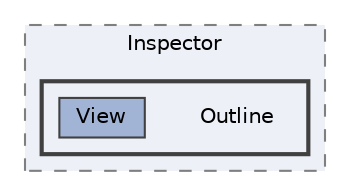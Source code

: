 digraph "C:/Users/むずでょ/Documents/Unity Projects/RMU-1-00-00-Research/Assets/RPGMaker/Codebase/Editor/Inspector/Outline"
{
 // LATEX_PDF_SIZE
  bgcolor="transparent";
  edge [fontname=Helvetica,fontsize=10,labelfontname=Helvetica,labelfontsize=10];
  node [fontname=Helvetica,fontsize=10,shape=box,height=0.2,width=0.4];
  compound=true
  subgraph clusterdir_556927790365328304c22c636a104915 {
    graph [ bgcolor="#edf0f7", pencolor="grey50", label="Inspector", fontname=Helvetica,fontsize=10 style="filled,dashed", URL="dir_556927790365328304c22c636a104915.html",tooltip=""]
  subgraph clusterdir_3d1ba5f474d29a3eb7df6570a78df345 {
    graph [ bgcolor="#edf0f7", pencolor="grey25", label="", fontname=Helvetica,fontsize=10 style="filled,bold", URL="dir_3d1ba5f474d29a3eb7df6570a78df345.html",tooltip=""]
    dir_3d1ba5f474d29a3eb7df6570a78df345 [shape=plaintext, label="Outline"];
  dir_965b03da5f25829d61a2286307f977ec [label="View", fillcolor="#a2b4d6", color="grey25", style="filled", URL="dir_965b03da5f25829d61a2286307f977ec.html",tooltip=""];
  }
  }
}
